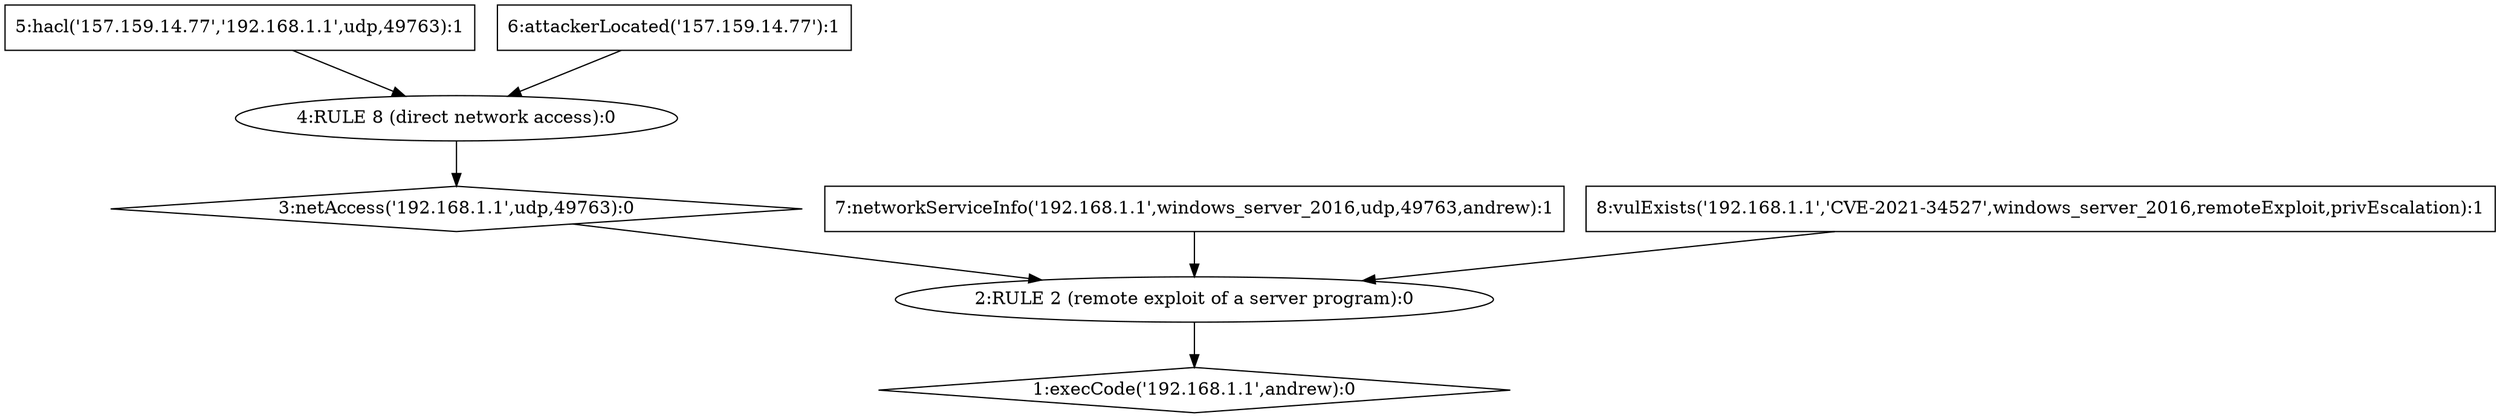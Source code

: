 digraph G {
	1 [label="1:execCode('192.168.1.1',andrew):0",shape=diamond];
	2 [label="2:RULE 2 (remote exploit of a server program):0",shape=ellipse];
	3 [label="3:netAccess('192.168.1.1',udp,49763):0",shape=diamond];
	4 [label="4:RULE 8 (direct network access):0",shape=ellipse];
	5 [label="5:hacl('157.159.14.77','192.168.1.1',udp,49763):1",shape=box];
	6 [label="6:attackerLocated('157.159.14.77'):1",shape=box];
	7 [label="7:networkServiceInfo('192.168.1.1',windows_server_2016,udp,49763,andrew):1",shape=box];
	8 [label="8:vulExists('192.168.1.1','CVE-2021-34527',windows_server_2016,remoteExploit,privEscalation):1",shape=box];
	5 -> 	4;
	6 -> 	4;
	4 -> 	3;
	3 -> 	2;
	7 -> 	2;
	8 -> 	2;
	2 -> 	1;
}
